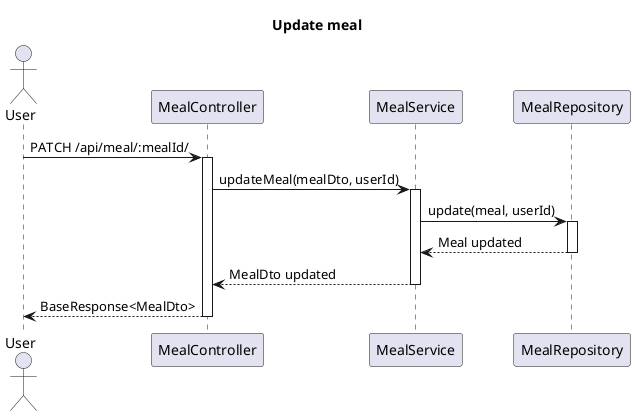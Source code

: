 @startuml
'https://plantuml.com/sequence-diagram

title Update meal

actor User as user

user -> MealController : PATCH /api/meal/:mealId/
activate MealController

MealController -> MealService : updateMeal(mealDto, userId)
activate MealService

MealService -> MealRepository : update(meal, userId)
activate MealRepository

MealRepository --> MealService : Meal updated
deactivate MealRepository

MealService --> MealController : MealDto updated
deactivate MealService

MealController --> user : BaseResponse<MealDto>
deactivate MealController

@enduml